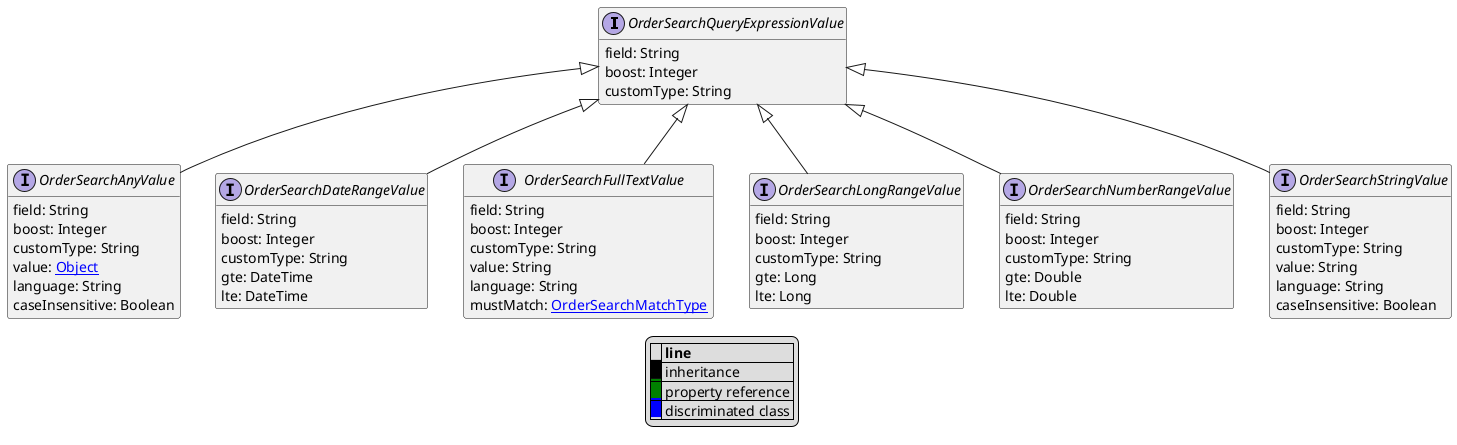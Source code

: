 @startuml

hide empty fields
hide empty methods
legend
|= |= line |
|<back:black>   </back>| inheritance |
|<back:green>   </back>| property reference |
|<back:blue>   </back>| discriminated class |
endlegend
interface OrderSearchQueryExpressionValue [[OrderSearchQueryExpressionValue.svg]]  {
    field: String
    boost: Integer
    customType: String
}

interface OrderSearchAnyValue [[OrderSearchAnyValue.svg]] extends OrderSearchQueryExpressionValue {
    field: String
    boost: Integer
    customType: String
    value: [[Object.svg Object]]
    language: String
    caseInsensitive: Boolean
}
interface OrderSearchDateRangeValue [[OrderSearchDateRangeValue.svg]] extends OrderSearchQueryExpressionValue {
    field: String
    boost: Integer
    customType: String
    gte: DateTime
    lte: DateTime
}
interface OrderSearchFullTextValue [[OrderSearchFullTextValue.svg]] extends OrderSearchQueryExpressionValue {
    field: String
    boost: Integer
    customType: String
    value: String
    language: String
    mustMatch: [[OrderSearchMatchType.svg OrderSearchMatchType]]
}
interface OrderSearchLongRangeValue [[OrderSearchLongRangeValue.svg]] extends OrderSearchQueryExpressionValue {
    field: String
    boost: Integer
    customType: String
    gte: Long
    lte: Long
}
interface OrderSearchNumberRangeValue [[OrderSearchNumberRangeValue.svg]] extends OrderSearchQueryExpressionValue {
    field: String
    boost: Integer
    customType: String
    gte: Double
    lte: Double
}
interface OrderSearchStringValue [[OrderSearchStringValue.svg]] extends OrderSearchQueryExpressionValue {
    field: String
    boost: Integer
    customType: String
    value: String
    language: String
    caseInsensitive: Boolean
}




@enduml
